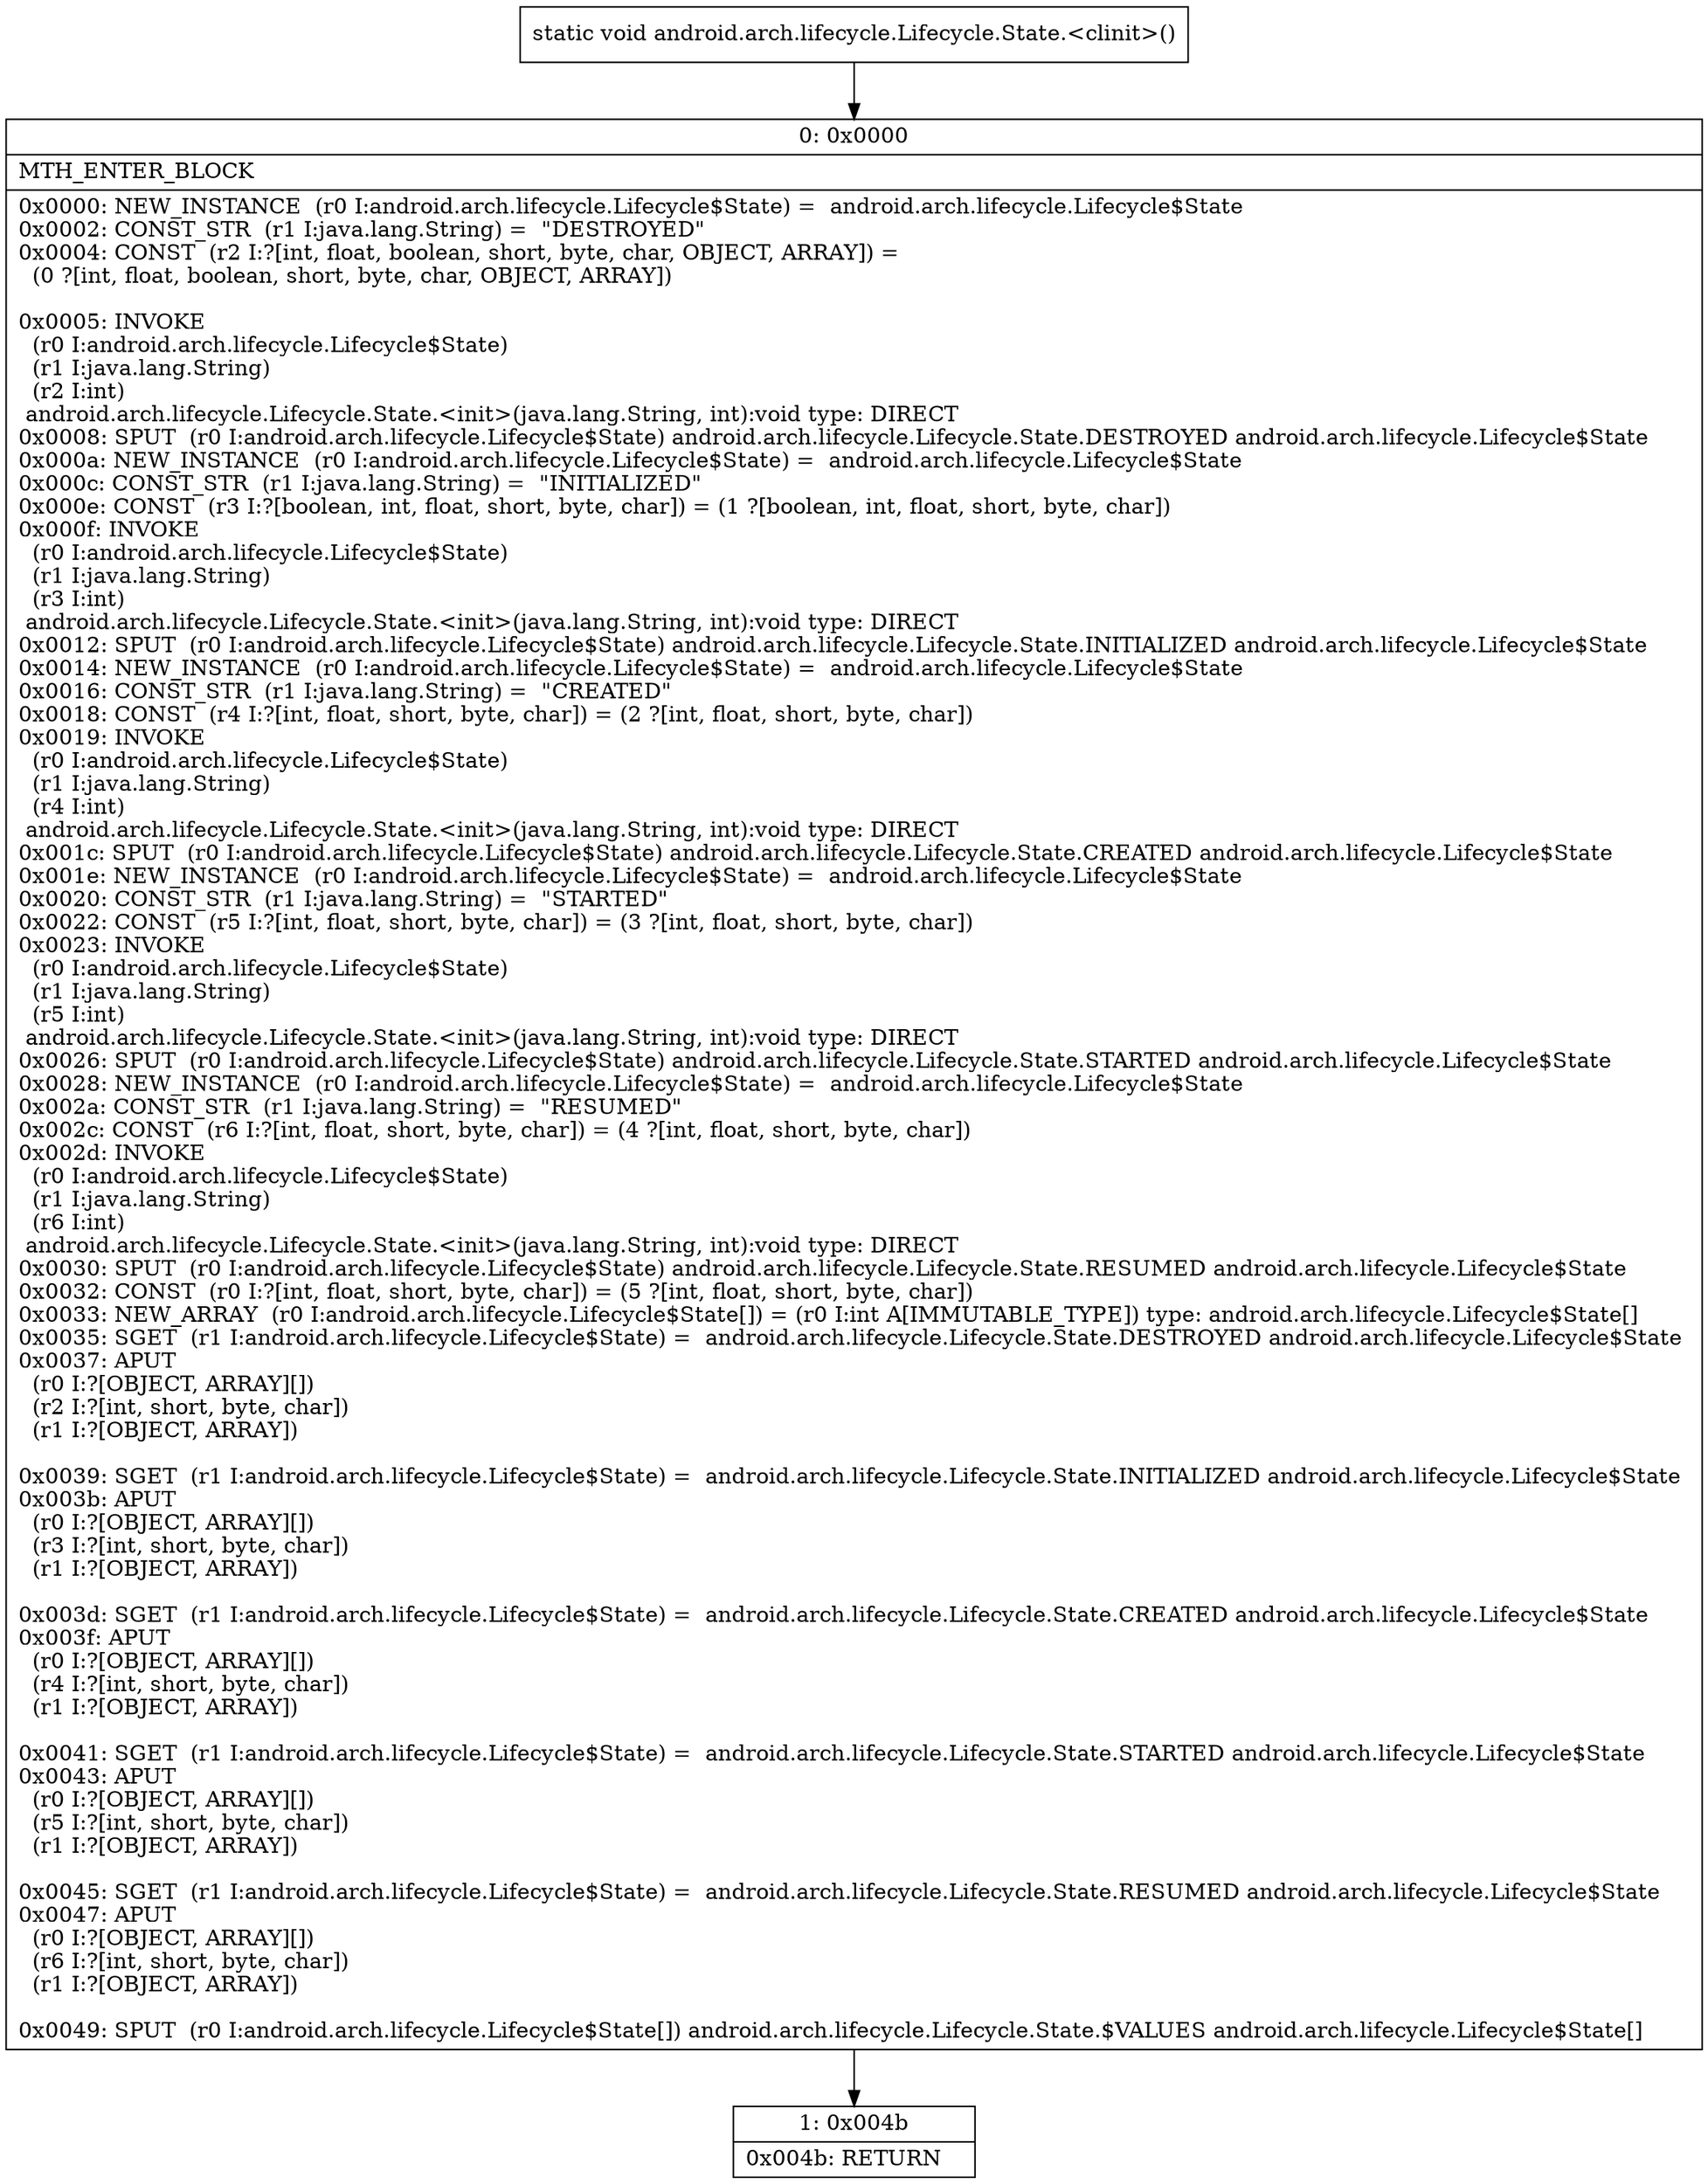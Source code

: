digraph "CFG forandroid.arch.lifecycle.Lifecycle.State.\<clinit\>()V" {
Node_0 [shape=record,label="{0\:\ 0x0000|MTH_ENTER_BLOCK\l|0x0000: NEW_INSTANCE  (r0 I:android.arch.lifecycle.Lifecycle$State) =  android.arch.lifecycle.Lifecycle$State \l0x0002: CONST_STR  (r1 I:java.lang.String) =  \"DESTROYED\" \l0x0004: CONST  (r2 I:?[int, float, boolean, short, byte, char, OBJECT, ARRAY]) = \l  (0 ?[int, float, boolean, short, byte, char, OBJECT, ARRAY])\l \l0x0005: INVOKE  \l  (r0 I:android.arch.lifecycle.Lifecycle$State)\l  (r1 I:java.lang.String)\l  (r2 I:int)\l android.arch.lifecycle.Lifecycle.State.\<init\>(java.lang.String, int):void type: DIRECT \l0x0008: SPUT  (r0 I:android.arch.lifecycle.Lifecycle$State) android.arch.lifecycle.Lifecycle.State.DESTROYED android.arch.lifecycle.Lifecycle$State \l0x000a: NEW_INSTANCE  (r0 I:android.arch.lifecycle.Lifecycle$State) =  android.arch.lifecycle.Lifecycle$State \l0x000c: CONST_STR  (r1 I:java.lang.String) =  \"INITIALIZED\" \l0x000e: CONST  (r3 I:?[boolean, int, float, short, byte, char]) = (1 ?[boolean, int, float, short, byte, char]) \l0x000f: INVOKE  \l  (r0 I:android.arch.lifecycle.Lifecycle$State)\l  (r1 I:java.lang.String)\l  (r3 I:int)\l android.arch.lifecycle.Lifecycle.State.\<init\>(java.lang.String, int):void type: DIRECT \l0x0012: SPUT  (r0 I:android.arch.lifecycle.Lifecycle$State) android.arch.lifecycle.Lifecycle.State.INITIALIZED android.arch.lifecycle.Lifecycle$State \l0x0014: NEW_INSTANCE  (r0 I:android.arch.lifecycle.Lifecycle$State) =  android.arch.lifecycle.Lifecycle$State \l0x0016: CONST_STR  (r1 I:java.lang.String) =  \"CREATED\" \l0x0018: CONST  (r4 I:?[int, float, short, byte, char]) = (2 ?[int, float, short, byte, char]) \l0x0019: INVOKE  \l  (r0 I:android.arch.lifecycle.Lifecycle$State)\l  (r1 I:java.lang.String)\l  (r4 I:int)\l android.arch.lifecycle.Lifecycle.State.\<init\>(java.lang.String, int):void type: DIRECT \l0x001c: SPUT  (r0 I:android.arch.lifecycle.Lifecycle$State) android.arch.lifecycle.Lifecycle.State.CREATED android.arch.lifecycle.Lifecycle$State \l0x001e: NEW_INSTANCE  (r0 I:android.arch.lifecycle.Lifecycle$State) =  android.arch.lifecycle.Lifecycle$State \l0x0020: CONST_STR  (r1 I:java.lang.String) =  \"STARTED\" \l0x0022: CONST  (r5 I:?[int, float, short, byte, char]) = (3 ?[int, float, short, byte, char]) \l0x0023: INVOKE  \l  (r0 I:android.arch.lifecycle.Lifecycle$State)\l  (r1 I:java.lang.String)\l  (r5 I:int)\l android.arch.lifecycle.Lifecycle.State.\<init\>(java.lang.String, int):void type: DIRECT \l0x0026: SPUT  (r0 I:android.arch.lifecycle.Lifecycle$State) android.arch.lifecycle.Lifecycle.State.STARTED android.arch.lifecycle.Lifecycle$State \l0x0028: NEW_INSTANCE  (r0 I:android.arch.lifecycle.Lifecycle$State) =  android.arch.lifecycle.Lifecycle$State \l0x002a: CONST_STR  (r1 I:java.lang.String) =  \"RESUMED\" \l0x002c: CONST  (r6 I:?[int, float, short, byte, char]) = (4 ?[int, float, short, byte, char]) \l0x002d: INVOKE  \l  (r0 I:android.arch.lifecycle.Lifecycle$State)\l  (r1 I:java.lang.String)\l  (r6 I:int)\l android.arch.lifecycle.Lifecycle.State.\<init\>(java.lang.String, int):void type: DIRECT \l0x0030: SPUT  (r0 I:android.arch.lifecycle.Lifecycle$State) android.arch.lifecycle.Lifecycle.State.RESUMED android.arch.lifecycle.Lifecycle$State \l0x0032: CONST  (r0 I:?[int, float, short, byte, char]) = (5 ?[int, float, short, byte, char]) \l0x0033: NEW_ARRAY  (r0 I:android.arch.lifecycle.Lifecycle$State[]) = (r0 I:int A[IMMUTABLE_TYPE]) type: android.arch.lifecycle.Lifecycle$State[] \l0x0035: SGET  (r1 I:android.arch.lifecycle.Lifecycle$State) =  android.arch.lifecycle.Lifecycle.State.DESTROYED android.arch.lifecycle.Lifecycle$State \l0x0037: APUT  \l  (r0 I:?[OBJECT, ARRAY][])\l  (r2 I:?[int, short, byte, char])\l  (r1 I:?[OBJECT, ARRAY])\l \l0x0039: SGET  (r1 I:android.arch.lifecycle.Lifecycle$State) =  android.arch.lifecycle.Lifecycle.State.INITIALIZED android.arch.lifecycle.Lifecycle$State \l0x003b: APUT  \l  (r0 I:?[OBJECT, ARRAY][])\l  (r3 I:?[int, short, byte, char])\l  (r1 I:?[OBJECT, ARRAY])\l \l0x003d: SGET  (r1 I:android.arch.lifecycle.Lifecycle$State) =  android.arch.lifecycle.Lifecycle.State.CREATED android.arch.lifecycle.Lifecycle$State \l0x003f: APUT  \l  (r0 I:?[OBJECT, ARRAY][])\l  (r4 I:?[int, short, byte, char])\l  (r1 I:?[OBJECT, ARRAY])\l \l0x0041: SGET  (r1 I:android.arch.lifecycle.Lifecycle$State) =  android.arch.lifecycle.Lifecycle.State.STARTED android.arch.lifecycle.Lifecycle$State \l0x0043: APUT  \l  (r0 I:?[OBJECT, ARRAY][])\l  (r5 I:?[int, short, byte, char])\l  (r1 I:?[OBJECT, ARRAY])\l \l0x0045: SGET  (r1 I:android.arch.lifecycle.Lifecycle$State) =  android.arch.lifecycle.Lifecycle.State.RESUMED android.arch.lifecycle.Lifecycle$State \l0x0047: APUT  \l  (r0 I:?[OBJECT, ARRAY][])\l  (r6 I:?[int, short, byte, char])\l  (r1 I:?[OBJECT, ARRAY])\l \l0x0049: SPUT  (r0 I:android.arch.lifecycle.Lifecycle$State[]) android.arch.lifecycle.Lifecycle.State.$VALUES android.arch.lifecycle.Lifecycle$State[] \l}"];
Node_1 [shape=record,label="{1\:\ 0x004b|0x004b: RETURN   \l}"];
MethodNode[shape=record,label="{static void android.arch.lifecycle.Lifecycle.State.\<clinit\>() }"];
MethodNode -> Node_0;
Node_0 -> Node_1;
}

